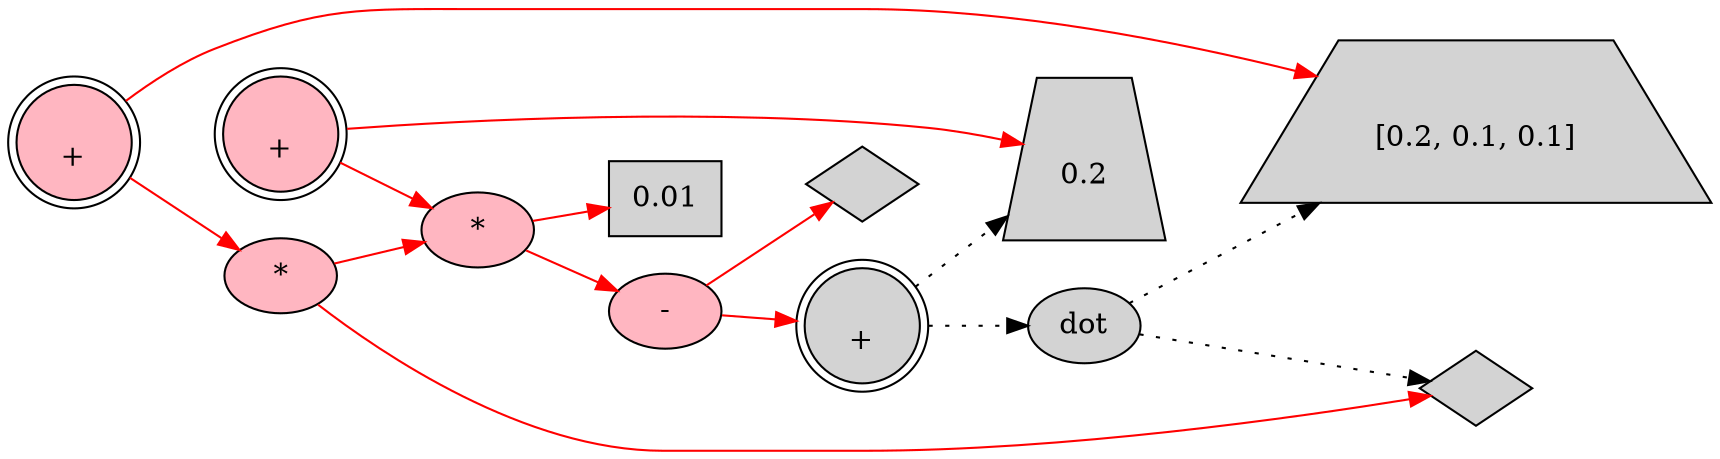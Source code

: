 digraph G {

    rankdir=LR; // 左から右に表示

    s1 [label="     \n+", shape=doublecircle, style=filled];
    s2 [label="dot", style=filled];
    s3 [label="0.01", shape=box, style=filled];
    s4 [label="-", style=filled, fillcolor=lightpink];
    s6 [label="*", style=filled, fillcolor=lightpink];
    v3 [label="*", style=filled, fillcolor=lightpink];
    v6_next [label="     \n+", shape=doublecircle, style=filled, fillcolor=lightpink];
    s7_next [label="     \n+", shape=doublecircle, style=filled, fillcolor=lightpink];
    s7 [label="\n0.2", style=filled, shape=trapezium, style=filled];
    v6 [label="\n[0.2, 0.1, 0.1]",style=filled, shape=trapezium, style=filled];
    v0 [label="",shape=diamond, style=filled];
    s0 [label="",shape=diamond, style=filled];

    s2 -> v0[style=dotted];
    s2 -> v6[style=dotted];

    s1 -> s7[style=dotted];
    s1 -> s2[style=dotted];

    s4 -> s0[color=red];
    s4 -> s1[color=red];

    s6 -> s3[color=red];
    s6 -> s4[color=red];

    v3 -> s6[color=red];
    v3 -> v0[color=red];

    v6_next -> v6[color=red];
    v6_next -> v3[color=red];

    s7_next -> s7[color=red];
    s7_next -> s6[color=red];
}